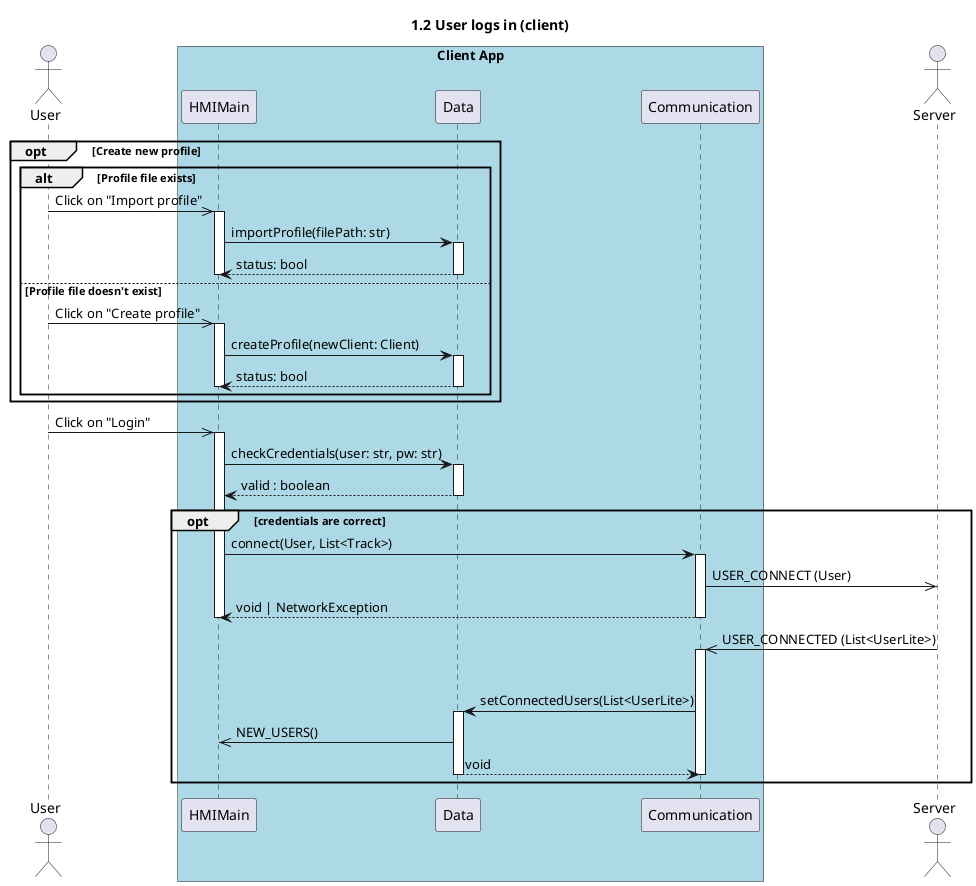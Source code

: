 @startuml 1.2 User logs in (client)
title 1.2 User logs in (client)

actor "User" as user
box "Client App" #LightBlue
    participant "HMIMain" as hmi
    participant "Data" as data
    participant "Communication" as com
end box
actor "Server" as server

opt Create new profile 
    alt Profile file exists
        user ->> hmi++: Click on "Import profile"
        hmi -> data++: importProfile(filePath: str)
        return status: bool
        deactivate hmi 
    else Profile file doesn't exist
        user ->> hmi++: Click on "Create profile"
        hmi -> data++: createProfile(newClient: Client)
        return status: bool
        deactivate hmi
    end
end



user ->> hmi++: Click on "Login"
hmi -> data++: checkCredentials(user: str, pw: str)
return valid : boolean

opt credentials are correct
    hmi -> com++ : connect(User, List<Track>)
    com->>server: USER_CONNECT (User)
    return void | NetworkException

    deactivate hmi

    server ->> com++: USER_CONNECTED (List<UserLite>)
    deactivate server
    com->data++: setConnectedUsers(List<UserLite>)
    data->>hmi : NEW_USERS()
    return void
    deactivate com
end

@enduml